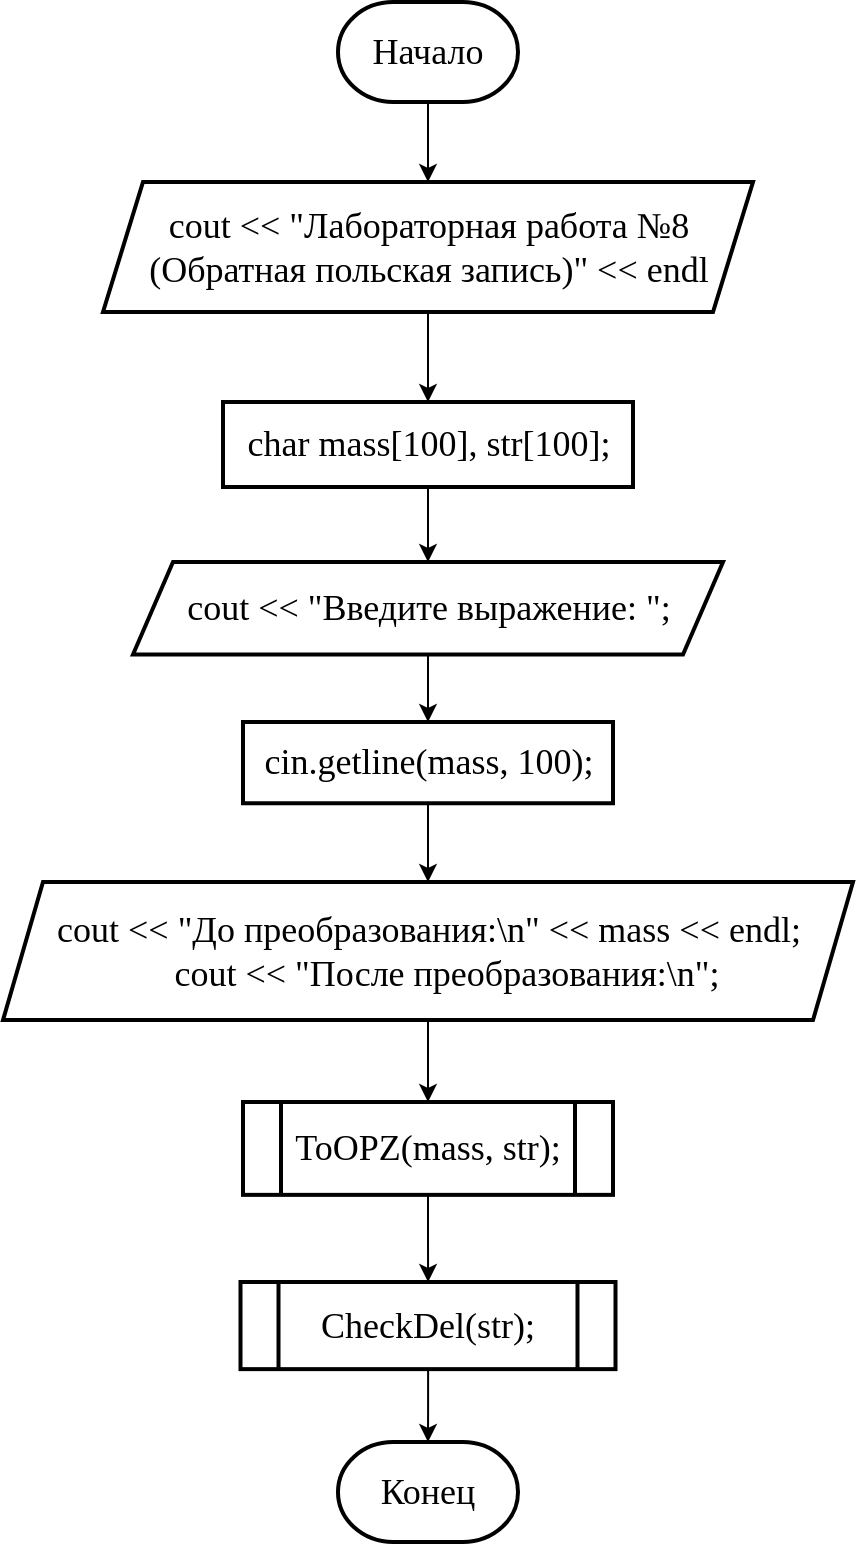 <mxfile version="24.3.0" type="device">
  <diagram id="C5RBs43oDa-KdzZeNtuy" name="Page-1">
    <mxGraphModel dx="1050" dy="522" grid="1" gridSize="10" guides="1" tooltips="1" connect="1" arrows="1" fold="1" page="1" pageScale="1" pageWidth="827" pageHeight="1169" math="0" shadow="0">
      <root>
        <mxCell id="WIyWlLk6GJQsqaUBKTNV-0" />
        <mxCell id="WIyWlLk6GJQsqaUBKTNV-1" parent="WIyWlLk6GJQsqaUBKTNV-0" />
        <mxCell id="VZNAay5Mo_Yk0KxpZM_I-5" value="" style="edgeStyle=orthogonalEdgeStyle;rounded=0;orthogonalLoop=1;jettySize=auto;html=1;" edge="1" parent="WIyWlLk6GJQsqaUBKTNV-1" source="VZNAay5Mo_Yk0KxpZM_I-0" target="VZNAay5Mo_Yk0KxpZM_I-4">
          <mxGeometry relative="1" as="geometry" />
        </mxCell>
        <mxCell id="VZNAay5Mo_Yk0KxpZM_I-0" value="Начало" style="strokeWidth=2;html=1;shape=mxgraph.flowchart.terminator;whiteSpace=wrap;fontSize=18;fontFamily=Times New Roman;" vertex="1" parent="WIyWlLk6GJQsqaUBKTNV-1">
          <mxGeometry x="380" y="20" width="90" height="50" as="geometry" />
        </mxCell>
        <mxCell id="VZNAay5Mo_Yk0KxpZM_I-1" value="Конец" style="strokeWidth=2;html=1;shape=mxgraph.flowchart.terminator;whiteSpace=wrap;fontSize=18;fontFamily=Times New Roman;" vertex="1" parent="WIyWlLk6GJQsqaUBKTNV-1">
          <mxGeometry x="380" y="740" width="90" height="50" as="geometry" />
        </mxCell>
        <mxCell id="VZNAay5Mo_Yk0KxpZM_I-7" value="" style="edgeStyle=orthogonalEdgeStyle;rounded=0;orthogonalLoop=1;jettySize=auto;html=1;" edge="1" parent="WIyWlLk6GJQsqaUBKTNV-1" source="VZNAay5Mo_Yk0KxpZM_I-4" target="VZNAay5Mo_Yk0KxpZM_I-6">
          <mxGeometry relative="1" as="geometry" />
        </mxCell>
        <mxCell id="VZNAay5Mo_Yk0KxpZM_I-4" value="cout &amp;lt;&amp;lt; &quot;Лабораторная работа №8 (Обратная польская запись)&quot; &amp;lt;&amp;lt; endl" style="shape=parallelogram;perimeter=parallelogramPerimeter;whiteSpace=wrap;html=1;fixedSize=1;fontSize=18;fontFamily=Times New Roman;strokeWidth=2;" vertex="1" parent="WIyWlLk6GJQsqaUBKTNV-1">
          <mxGeometry x="262.5" y="110" width="325" height="65" as="geometry" />
        </mxCell>
        <mxCell id="VZNAay5Mo_Yk0KxpZM_I-9" value="" style="edgeStyle=orthogonalEdgeStyle;rounded=0;orthogonalLoop=1;jettySize=auto;html=1;" edge="1" parent="WIyWlLk6GJQsqaUBKTNV-1" source="VZNAay5Mo_Yk0KxpZM_I-6" target="VZNAay5Mo_Yk0KxpZM_I-8">
          <mxGeometry relative="1" as="geometry" />
        </mxCell>
        <mxCell id="VZNAay5Mo_Yk0KxpZM_I-6" value="char mass[100], str[100];" style="whiteSpace=wrap;html=1;fontSize=18;fontFamily=Times New Roman;strokeWidth=2;" vertex="1" parent="WIyWlLk6GJQsqaUBKTNV-1">
          <mxGeometry x="322.5" y="220" width="205" height="42.5" as="geometry" />
        </mxCell>
        <mxCell id="VZNAay5Mo_Yk0KxpZM_I-11" value="" style="edgeStyle=orthogonalEdgeStyle;rounded=0;orthogonalLoop=1;jettySize=auto;html=1;" edge="1" parent="WIyWlLk6GJQsqaUBKTNV-1" source="VZNAay5Mo_Yk0KxpZM_I-8" target="VZNAay5Mo_Yk0KxpZM_I-10">
          <mxGeometry relative="1" as="geometry" />
        </mxCell>
        <mxCell id="VZNAay5Mo_Yk0KxpZM_I-8" value="cout &amp;lt;&amp;lt; &quot;Введите выражение: &quot;;" style="shape=parallelogram;perimeter=parallelogramPerimeter;whiteSpace=wrap;html=1;fixedSize=1;fontSize=18;fontFamily=Times New Roman;strokeWidth=2;" vertex="1" parent="WIyWlLk6GJQsqaUBKTNV-1">
          <mxGeometry x="277.5" y="300" width="295" height="46.25" as="geometry" />
        </mxCell>
        <mxCell id="VZNAay5Mo_Yk0KxpZM_I-13" value="" style="edgeStyle=orthogonalEdgeStyle;rounded=0;orthogonalLoop=1;jettySize=auto;html=1;" edge="1" parent="WIyWlLk6GJQsqaUBKTNV-1" source="VZNAay5Mo_Yk0KxpZM_I-10" target="VZNAay5Mo_Yk0KxpZM_I-12">
          <mxGeometry relative="1" as="geometry" />
        </mxCell>
        <mxCell id="VZNAay5Mo_Yk0KxpZM_I-10" value="cin.getline(mass, 100);" style="whiteSpace=wrap;html=1;fontSize=18;fontFamily=Times New Roman;strokeWidth=2;" vertex="1" parent="WIyWlLk6GJQsqaUBKTNV-1">
          <mxGeometry x="332.5" y="380" width="185" height="40.63" as="geometry" />
        </mxCell>
        <mxCell id="VZNAay5Mo_Yk0KxpZM_I-15" value="" style="edgeStyle=orthogonalEdgeStyle;rounded=0;orthogonalLoop=1;jettySize=auto;html=1;" edge="1" parent="WIyWlLk6GJQsqaUBKTNV-1" source="VZNAay5Mo_Yk0KxpZM_I-12" target="VZNAay5Mo_Yk0KxpZM_I-14">
          <mxGeometry relative="1" as="geometry" />
        </mxCell>
        <mxCell id="VZNAay5Mo_Yk0KxpZM_I-12" value="cout &lt;&lt; &quot;До преобразования:\n&quot; &lt;&lt; mass &lt;&lt; endl;&#xa;    cout &lt;&lt; &quot;После преобразования:\n&quot;;" style="shape=parallelogram;perimeter=parallelogramPerimeter;whiteSpace=wrap;html=1;fixedSize=1;fontSize=18;fontFamily=Times New Roman;strokeWidth=2;" vertex="1" parent="WIyWlLk6GJQsqaUBKTNV-1">
          <mxGeometry x="212.5" y="460" width="425" height="69.05" as="geometry" />
        </mxCell>
        <mxCell id="VZNAay5Mo_Yk0KxpZM_I-17" value="" style="edgeStyle=orthogonalEdgeStyle;rounded=0;orthogonalLoop=1;jettySize=auto;html=1;" edge="1" parent="WIyWlLk6GJQsqaUBKTNV-1" source="VZNAay5Mo_Yk0KxpZM_I-14" target="VZNAay5Mo_Yk0KxpZM_I-16">
          <mxGeometry relative="1" as="geometry" />
        </mxCell>
        <mxCell id="VZNAay5Mo_Yk0KxpZM_I-14" value="ToOPZ(mass, str);" style="shape=process;whiteSpace=wrap;html=1;backgroundOutline=1;fontSize=18;fontFamily=Times New Roman;strokeWidth=2;" vertex="1" parent="WIyWlLk6GJQsqaUBKTNV-1">
          <mxGeometry x="332.5" y="570" width="185" height="46.43" as="geometry" />
        </mxCell>
        <mxCell id="VZNAay5Mo_Yk0KxpZM_I-18" value="" style="edgeStyle=orthogonalEdgeStyle;rounded=0;orthogonalLoop=1;jettySize=auto;html=1;" edge="1" parent="WIyWlLk6GJQsqaUBKTNV-1" source="VZNAay5Mo_Yk0KxpZM_I-16" target="VZNAay5Mo_Yk0KxpZM_I-1">
          <mxGeometry relative="1" as="geometry" />
        </mxCell>
        <mxCell id="VZNAay5Mo_Yk0KxpZM_I-16" value="CheckDel(str);" style="shape=process;whiteSpace=wrap;html=1;backgroundOutline=1;fontSize=18;fontFamily=Times New Roman;strokeWidth=2;" vertex="1" parent="WIyWlLk6GJQsqaUBKTNV-1">
          <mxGeometry x="331.25" y="660" width="187.5" height="43.57" as="geometry" />
        </mxCell>
      </root>
    </mxGraphModel>
  </diagram>
</mxfile>

